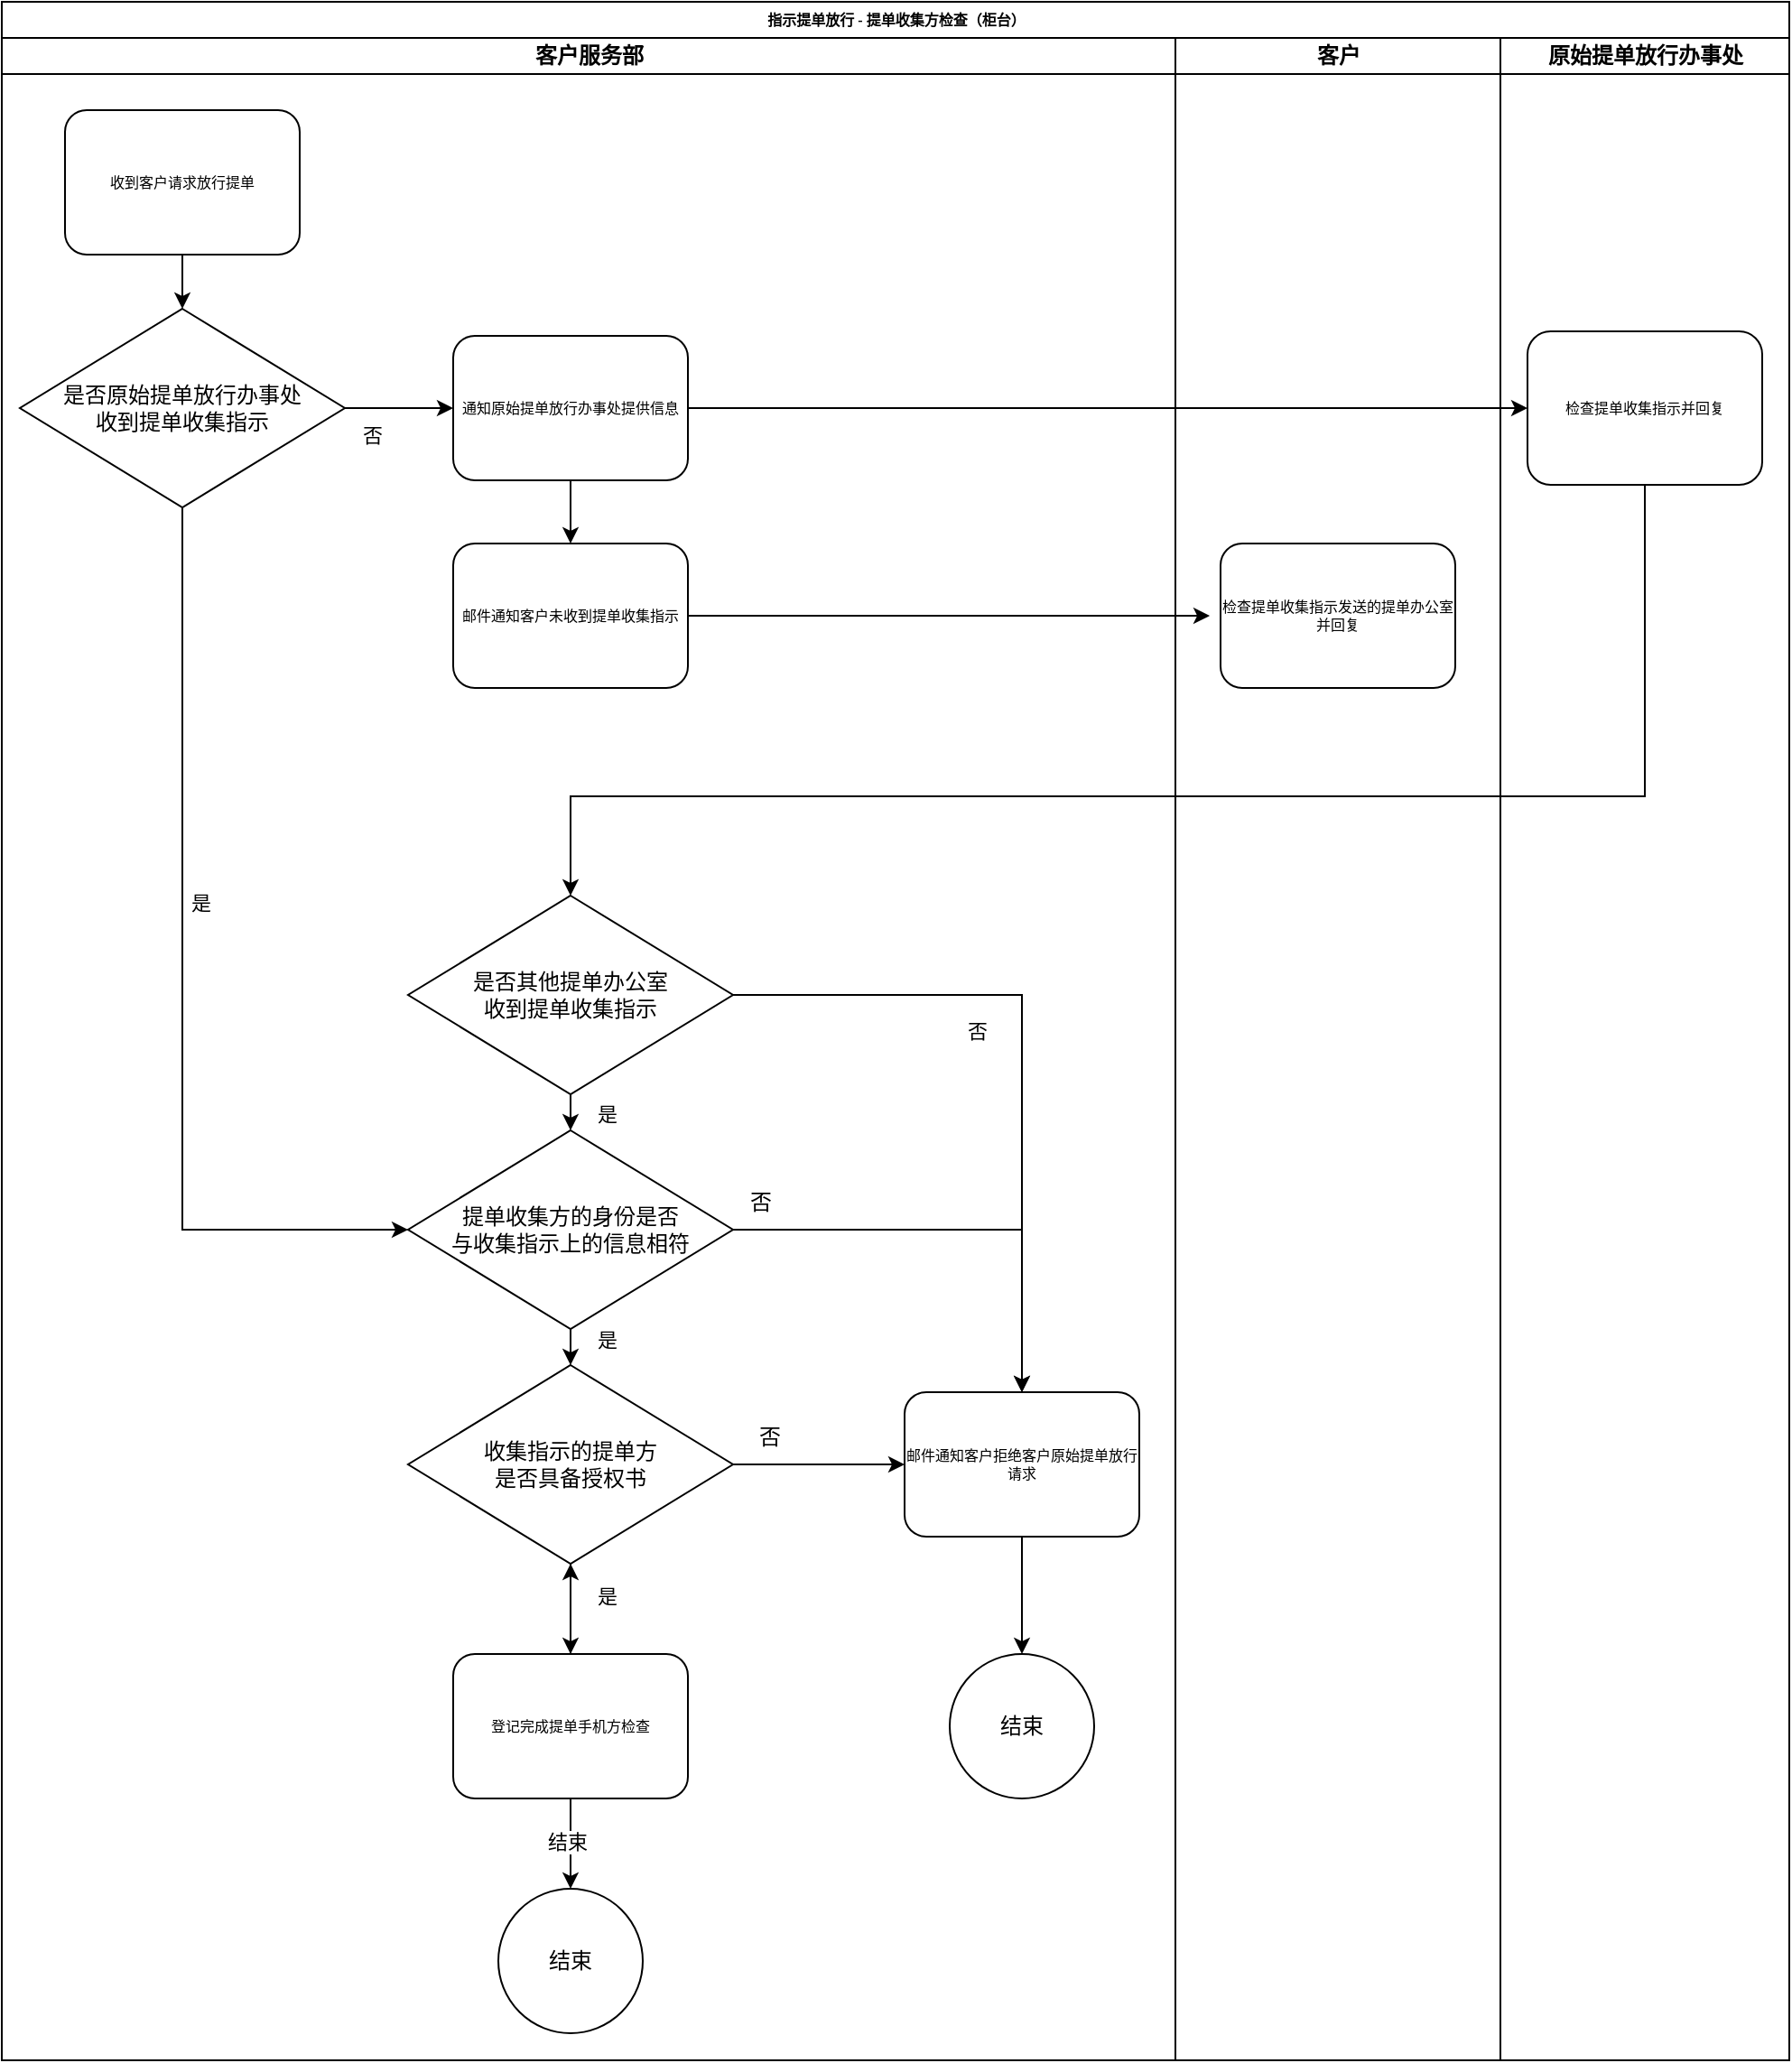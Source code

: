 <mxfile version="22.0.4" type="github">
  <diagram name="Page-1" id="74e2e168-ea6b-b213-b513-2b3c1d86103e">
    <mxGraphModel dx="1674" dy="756" grid="1" gridSize="10" guides="1" tooltips="1" connect="1" arrows="1" fold="1" page="1" pageScale="1" pageWidth="1100" pageHeight="850" background="none" math="0" shadow="0">
      <root>
        <mxCell id="0" />
        <mxCell id="1" parent="0" />
        <mxCell id="77e6c97f196da883-1" value="指示提单放行 - 提单收集方检查（柜台）" style="swimlane;html=1;childLayout=stackLayout;startSize=20;rounded=0;shadow=0;labelBackgroundColor=none;strokeWidth=1;fontFamily=Verdana;fontSize=8;align=center;" parent="1" vertex="1">
          <mxGeometry x="70" y="40" width="990" height="1140" as="geometry" />
        </mxCell>
        <mxCell id="77e6c97f196da883-2" value="客户服务部" style="swimlane;html=1;startSize=20;" parent="77e6c97f196da883-1" vertex="1">
          <mxGeometry y="20" width="650" height="1120" as="geometry" />
        </mxCell>
        <mxCell id="Vu7juHFu6cdDpXe8fgxq-2" style="edgeStyle=orthogonalEdgeStyle;rounded=0;orthogonalLoop=1;jettySize=auto;html=1;entryX=0.5;entryY=0;entryDx=0;entryDy=0;" edge="1" parent="77e6c97f196da883-2" source="77e6c97f196da883-8" target="Vu7juHFu6cdDpXe8fgxq-1">
          <mxGeometry relative="1" as="geometry" />
        </mxCell>
        <mxCell id="77e6c97f196da883-8" value="收到客户请求放行提单" style="rounded=1;whiteSpace=wrap;html=1;shadow=0;labelBackgroundColor=none;strokeWidth=1;fontFamily=Verdana;fontSize=8;align=center;" parent="77e6c97f196da883-2" vertex="1">
          <mxGeometry x="35" y="40" width="130" height="80" as="geometry" />
        </mxCell>
        <mxCell id="Vu7juHFu6cdDpXe8fgxq-4" style="edgeStyle=orthogonalEdgeStyle;rounded=0;orthogonalLoop=1;jettySize=auto;html=1;exitX=0.5;exitY=1;exitDx=0;exitDy=0;entryX=0;entryY=0.5;entryDx=0;entryDy=0;" edge="1" parent="77e6c97f196da883-2" source="Vu7juHFu6cdDpXe8fgxq-1" target="Vu7juHFu6cdDpXe8fgxq-32">
          <mxGeometry relative="1" as="geometry">
            <mxPoint x="110" y="630" as="targetPoint" />
          </mxGeometry>
        </mxCell>
        <mxCell id="Vu7juHFu6cdDpXe8fgxq-9" value="是" style="edgeLabel;html=1;align=center;verticalAlign=middle;resizable=0;points=[];" vertex="1" connectable="0" parent="Vu7juHFu6cdDpXe8fgxq-4">
          <mxGeometry x="-0.12" y="3" relative="1" as="geometry">
            <mxPoint x="7" y="-12" as="offset" />
          </mxGeometry>
        </mxCell>
        <mxCell id="Vu7juHFu6cdDpXe8fgxq-7" style="edgeStyle=orthogonalEdgeStyle;rounded=0;orthogonalLoop=1;jettySize=auto;html=1;" edge="1" parent="77e6c97f196da883-2" source="Vu7juHFu6cdDpXe8fgxq-1">
          <mxGeometry relative="1" as="geometry">
            <mxPoint x="250" y="205" as="targetPoint" />
          </mxGeometry>
        </mxCell>
        <mxCell id="Vu7juHFu6cdDpXe8fgxq-10" value="否" style="edgeLabel;html=1;align=center;verticalAlign=middle;resizable=0;points=[];" vertex="1" connectable="0" parent="Vu7juHFu6cdDpXe8fgxq-7">
          <mxGeometry x="-0.133" y="-1" relative="1" as="geometry">
            <mxPoint x="-11" y="14" as="offset" />
          </mxGeometry>
        </mxCell>
        <mxCell id="Vu7juHFu6cdDpXe8fgxq-1" value="是否原始提单放行办事处&lt;br&gt;收到提单收集指示" style="rhombus;whiteSpace=wrap;html=1;" vertex="1" parent="77e6c97f196da883-2">
          <mxGeometry x="10" y="150" width="180" height="110" as="geometry" />
        </mxCell>
        <mxCell id="Vu7juHFu6cdDpXe8fgxq-24" style="edgeStyle=orthogonalEdgeStyle;rounded=0;orthogonalLoop=1;jettySize=auto;html=1;exitX=0.5;exitY=1;exitDx=0;exitDy=0;entryX=0.5;entryY=0;entryDx=0;entryDy=0;" edge="1" parent="77e6c97f196da883-2" source="Vu7juHFu6cdDpXe8fgxq-11" target="Vu7juHFu6cdDpXe8fgxq-14">
          <mxGeometry relative="1" as="geometry" />
        </mxCell>
        <mxCell id="Vu7juHFu6cdDpXe8fgxq-11" value="通知原始提单放行办事处提供信息" style="rounded=1;whiteSpace=wrap;html=1;shadow=0;labelBackgroundColor=none;strokeWidth=1;fontFamily=Verdana;fontSize=8;align=center;" vertex="1" parent="77e6c97f196da883-2">
          <mxGeometry x="250" y="165" width="130" height="80" as="geometry" />
        </mxCell>
        <mxCell id="Vu7juHFu6cdDpXe8fgxq-14" value="邮件通知客户未收到提单收集指示" style="rounded=1;whiteSpace=wrap;html=1;shadow=0;labelBackgroundColor=none;strokeWidth=1;fontFamily=Verdana;fontSize=8;align=center;" vertex="1" parent="77e6c97f196da883-2">
          <mxGeometry x="250" y="280" width="130" height="80" as="geometry" />
        </mxCell>
        <mxCell id="Vu7juHFu6cdDpXe8fgxq-38" style="edgeStyle=orthogonalEdgeStyle;rounded=0;orthogonalLoop=1;jettySize=auto;html=1;exitX=0.5;exitY=1;exitDx=0;exitDy=0;entryX=0.5;entryY=0;entryDx=0;entryDy=0;" edge="1" parent="77e6c97f196da883-2" target="Vu7juHFu6cdDpXe8fgxq-32">
          <mxGeometry relative="1" as="geometry">
            <mxPoint x="315" y="585" as="sourcePoint" />
          </mxGeometry>
        </mxCell>
        <mxCell id="Vu7juHFu6cdDpXe8fgxq-49" value="是" style="edgeLabel;html=1;align=center;verticalAlign=middle;resizable=0;points=[];" vertex="1" connectable="0" parent="Vu7juHFu6cdDpXe8fgxq-38">
          <mxGeometry x="0.067" y="4" relative="1" as="geometry">
            <mxPoint x="16" as="offset" />
          </mxGeometry>
        </mxCell>
        <mxCell id="Vu7juHFu6cdDpXe8fgxq-69" style="edgeStyle=orthogonalEdgeStyle;rounded=0;orthogonalLoop=1;jettySize=auto;html=1;exitX=1;exitY=0.5;exitDx=0;exitDy=0;entryX=0.5;entryY=0;entryDx=0;entryDy=0;" edge="1" parent="77e6c97f196da883-2" source="Vu7juHFu6cdDpXe8fgxq-27" target="Vu7juHFu6cdDpXe8fgxq-39">
          <mxGeometry relative="1" as="geometry" />
        </mxCell>
        <mxCell id="Vu7juHFu6cdDpXe8fgxq-70" value="否" style="edgeLabel;html=1;align=center;verticalAlign=middle;resizable=0;points=[];" vertex="1" connectable="0" parent="Vu7juHFu6cdDpXe8fgxq-69">
          <mxGeometry x="-0.315" y="3" relative="1" as="geometry">
            <mxPoint x="5" y="23" as="offset" />
          </mxGeometry>
        </mxCell>
        <mxCell id="Vu7juHFu6cdDpXe8fgxq-27" value="是否其他提单办公室&lt;br&gt;收到提单收集指示" style="rhombus;whiteSpace=wrap;html=1;" vertex="1" parent="77e6c97f196da883-2">
          <mxGeometry x="225" y="475" width="180" height="110" as="geometry" />
        </mxCell>
        <mxCell id="Vu7juHFu6cdDpXe8fgxq-35" style="edgeStyle=orthogonalEdgeStyle;rounded=0;orthogonalLoop=1;jettySize=auto;html=1;exitX=0.5;exitY=1;exitDx=0;exitDy=0;entryX=0.5;entryY=0;entryDx=0;entryDy=0;" edge="1" parent="77e6c97f196da883-2" source="Vu7juHFu6cdDpXe8fgxq-32" target="Vu7juHFu6cdDpXe8fgxq-34">
          <mxGeometry relative="1" as="geometry" />
        </mxCell>
        <mxCell id="Vu7juHFu6cdDpXe8fgxq-50" value="是" style="edgeLabel;html=1;align=center;verticalAlign=middle;resizable=0;points=[];" vertex="1" connectable="0" parent="Vu7juHFu6cdDpXe8fgxq-35">
          <mxGeometry x="-0.4" y="-3" relative="1" as="geometry">
            <mxPoint x="23" as="offset" />
          </mxGeometry>
        </mxCell>
        <mxCell id="Vu7juHFu6cdDpXe8fgxq-71" style="edgeStyle=orthogonalEdgeStyle;rounded=0;orthogonalLoop=1;jettySize=auto;html=1;exitX=1;exitY=0.5;exitDx=0;exitDy=0;entryX=0.5;entryY=0;entryDx=0;entryDy=0;" edge="1" parent="77e6c97f196da883-2" source="Vu7juHFu6cdDpXe8fgxq-32" target="Vu7juHFu6cdDpXe8fgxq-39">
          <mxGeometry relative="1" as="geometry" />
        </mxCell>
        <mxCell id="Vu7juHFu6cdDpXe8fgxq-32" value="提单收集方的身份是否&lt;br&gt;与收集指示上的信息相符" style="rhombus;whiteSpace=wrap;html=1;" vertex="1" parent="77e6c97f196da883-2">
          <mxGeometry x="225" y="605" width="180" height="110" as="geometry" />
        </mxCell>
        <mxCell id="Vu7juHFu6cdDpXe8fgxq-59" style="edgeStyle=orthogonalEdgeStyle;rounded=0;orthogonalLoop=1;jettySize=auto;html=1;exitX=0.5;exitY=1;exitDx=0;exitDy=0;entryX=0.5;entryY=0;entryDx=0;entryDy=0;" edge="1" parent="77e6c97f196da883-2" source="Vu7juHFu6cdDpXe8fgxq-34">
          <mxGeometry relative="1" as="geometry">
            <mxPoint x="315" y="895" as="targetPoint" />
          </mxGeometry>
        </mxCell>
        <mxCell id="Vu7juHFu6cdDpXe8fgxq-72" style="edgeStyle=orthogonalEdgeStyle;rounded=0;orthogonalLoop=1;jettySize=auto;html=1;exitX=1;exitY=0.5;exitDx=0;exitDy=0;entryX=0;entryY=0.5;entryDx=0;entryDy=0;" edge="1" parent="77e6c97f196da883-2" source="Vu7juHFu6cdDpXe8fgxq-34" target="Vu7juHFu6cdDpXe8fgxq-39">
          <mxGeometry relative="1" as="geometry" />
        </mxCell>
        <mxCell id="Vu7juHFu6cdDpXe8fgxq-34" value="收集指示的提单方&lt;br&gt;是否具备授权书" style="rhombus;whiteSpace=wrap;html=1;" vertex="1" parent="77e6c97f196da883-2">
          <mxGeometry x="225" y="735" width="180" height="110" as="geometry" />
        </mxCell>
        <mxCell id="Vu7juHFu6cdDpXe8fgxq-74" style="edgeStyle=orthogonalEdgeStyle;rounded=0;orthogonalLoop=1;jettySize=auto;html=1;exitX=0.5;exitY=1;exitDx=0;exitDy=0;entryX=0.5;entryY=0;entryDx=0;entryDy=0;" edge="1" parent="77e6c97f196da883-2" source="Vu7juHFu6cdDpXe8fgxq-39" target="Vu7juHFu6cdDpXe8fgxq-56">
          <mxGeometry relative="1" as="geometry" />
        </mxCell>
        <mxCell id="Vu7juHFu6cdDpXe8fgxq-39" value="邮件通知客户拒绝客户原始提单放行请求" style="rounded=1;whiteSpace=wrap;html=1;shadow=0;labelBackgroundColor=none;strokeWidth=1;fontFamily=Verdana;fontSize=8;align=center;" vertex="1" parent="77e6c97f196da883-2">
          <mxGeometry x="500" y="750" width="130" height="80" as="geometry" />
        </mxCell>
        <mxCell id="Vu7juHFu6cdDpXe8fgxq-48" value="否" style="text;html=1;align=center;verticalAlign=middle;resizable=0;points=[];autosize=1;strokeColor=none;fillColor=none;" vertex="1" parent="77e6c97f196da883-2">
          <mxGeometry x="400" y="630" width="40" height="30" as="geometry" />
        </mxCell>
        <mxCell id="Vu7juHFu6cdDpXe8fgxq-56" value="结束" style="ellipse;whiteSpace=wrap;html=1;aspect=fixed;" vertex="1" parent="77e6c97f196da883-2">
          <mxGeometry x="525" y="895" width="80" height="80" as="geometry" />
        </mxCell>
        <mxCell id="Vu7juHFu6cdDpXe8fgxq-61" value="" style="edgeStyle=orthogonalEdgeStyle;rounded=0;orthogonalLoop=1;jettySize=auto;html=1;" edge="1" parent="77e6c97f196da883-2" source="Vu7juHFu6cdDpXe8fgxq-60" target="Vu7juHFu6cdDpXe8fgxq-34">
          <mxGeometry relative="1" as="geometry" />
        </mxCell>
        <mxCell id="Vu7juHFu6cdDpXe8fgxq-62" value="是" style="edgeLabel;html=1;align=center;verticalAlign=middle;resizable=0;points=[];" vertex="1" connectable="0" parent="Vu7juHFu6cdDpXe8fgxq-61">
          <mxGeometry x="0.28" relative="1" as="geometry">
            <mxPoint x="20" as="offset" />
          </mxGeometry>
        </mxCell>
        <mxCell id="Vu7juHFu6cdDpXe8fgxq-65" style="edgeStyle=orthogonalEdgeStyle;rounded=0;orthogonalLoop=1;jettySize=auto;html=1;exitX=0.5;exitY=1;exitDx=0;exitDy=0;entryX=0.5;entryY=0;entryDx=0;entryDy=0;" edge="1" parent="77e6c97f196da883-2" source="Vu7juHFu6cdDpXe8fgxq-60" target="Vu7juHFu6cdDpXe8fgxq-64">
          <mxGeometry relative="1" as="geometry" />
        </mxCell>
        <mxCell id="Vu7juHFu6cdDpXe8fgxq-66" value="结束" style="edgeLabel;html=1;align=center;verticalAlign=middle;resizable=0;points=[];" vertex="1" connectable="0" parent="Vu7juHFu6cdDpXe8fgxq-65">
          <mxGeometry x="-0.04" y="-2" relative="1" as="geometry">
            <mxPoint as="offset" />
          </mxGeometry>
        </mxCell>
        <mxCell id="Vu7juHFu6cdDpXe8fgxq-60" value="登记完成提单手机方检查" style="rounded=1;whiteSpace=wrap;html=1;shadow=0;labelBackgroundColor=none;strokeWidth=1;fontFamily=Verdana;fontSize=8;align=center;" vertex="1" parent="77e6c97f196da883-2">
          <mxGeometry x="250" y="895" width="130" height="80" as="geometry" />
        </mxCell>
        <mxCell id="Vu7juHFu6cdDpXe8fgxq-64" value="结束" style="ellipse;whiteSpace=wrap;html=1;aspect=fixed;" vertex="1" parent="77e6c97f196da883-2">
          <mxGeometry x="275" y="1025" width="80" height="80" as="geometry" />
        </mxCell>
        <mxCell id="Vu7juHFu6cdDpXe8fgxq-73" value="否" style="text;html=1;align=center;verticalAlign=middle;resizable=0;points=[];autosize=1;strokeColor=none;fillColor=none;" vertex="1" parent="77e6c97f196da883-2">
          <mxGeometry x="405" y="760" width="40" height="30" as="geometry" />
        </mxCell>
        <mxCell id="77e6c97f196da883-4" value="客户" style="swimlane;html=1;startSize=20;" parent="77e6c97f196da883-1" vertex="1">
          <mxGeometry x="650" y="20" width="180" height="1120" as="geometry" />
        </mxCell>
        <mxCell id="Vu7juHFu6cdDpXe8fgxq-17" value="检查提单收集指示发送的提单办公室并回复" style="rounded=1;whiteSpace=wrap;html=1;shadow=0;labelBackgroundColor=none;strokeWidth=1;fontFamily=Verdana;fontSize=8;align=center;" vertex="1" parent="77e6c97f196da883-4">
          <mxGeometry x="25" y="280" width="130" height="80" as="geometry" />
        </mxCell>
        <mxCell id="77e6c97f196da883-6" value="原始提单放行办事处" style="swimlane;html=1;startSize=20;" parent="77e6c97f196da883-1" vertex="1">
          <mxGeometry x="830" y="20" width="160" height="1120" as="geometry" />
        </mxCell>
        <mxCell id="Vu7juHFu6cdDpXe8fgxq-19" value="检查提单收集指示并回复" style="rounded=1;whiteSpace=wrap;html=1;shadow=0;labelBackgroundColor=none;strokeWidth=1;fontFamily=Verdana;fontSize=8;align=center;" vertex="1" parent="77e6c97f196da883-6">
          <mxGeometry x="15" y="162.5" width="130" height="85" as="geometry" />
        </mxCell>
        <mxCell id="Vu7juHFu6cdDpXe8fgxq-18" style="edgeStyle=orthogonalEdgeStyle;rounded=0;orthogonalLoop=1;jettySize=auto;html=1;exitX=1;exitY=0.5;exitDx=0;exitDy=0;entryX=-0.046;entryY=0.5;entryDx=0;entryDy=0;entryPerimeter=0;" edge="1" parent="77e6c97f196da883-1" source="Vu7juHFu6cdDpXe8fgxq-14" target="Vu7juHFu6cdDpXe8fgxq-17">
          <mxGeometry relative="1" as="geometry" />
        </mxCell>
        <mxCell id="Vu7juHFu6cdDpXe8fgxq-26" style="edgeStyle=orthogonalEdgeStyle;rounded=0;orthogonalLoop=1;jettySize=auto;html=1;exitX=1;exitY=0.5;exitDx=0;exitDy=0;" edge="1" parent="77e6c97f196da883-1" source="Vu7juHFu6cdDpXe8fgxq-11" target="Vu7juHFu6cdDpXe8fgxq-19">
          <mxGeometry relative="1" as="geometry" />
        </mxCell>
        <mxCell id="Vu7juHFu6cdDpXe8fgxq-68" style="edgeStyle=orthogonalEdgeStyle;rounded=0;orthogonalLoop=1;jettySize=auto;html=1;exitX=0.5;exitY=1;exitDx=0;exitDy=0;" edge="1" parent="77e6c97f196da883-1" source="Vu7juHFu6cdDpXe8fgxq-19" target="Vu7juHFu6cdDpXe8fgxq-27">
          <mxGeometry relative="1" as="geometry">
            <Array as="points">
              <mxPoint x="910" y="440" />
              <mxPoint x="315" y="440" />
            </Array>
          </mxGeometry>
        </mxCell>
      </root>
    </mxGraphModel>
  </diagram>
</mxfile>
